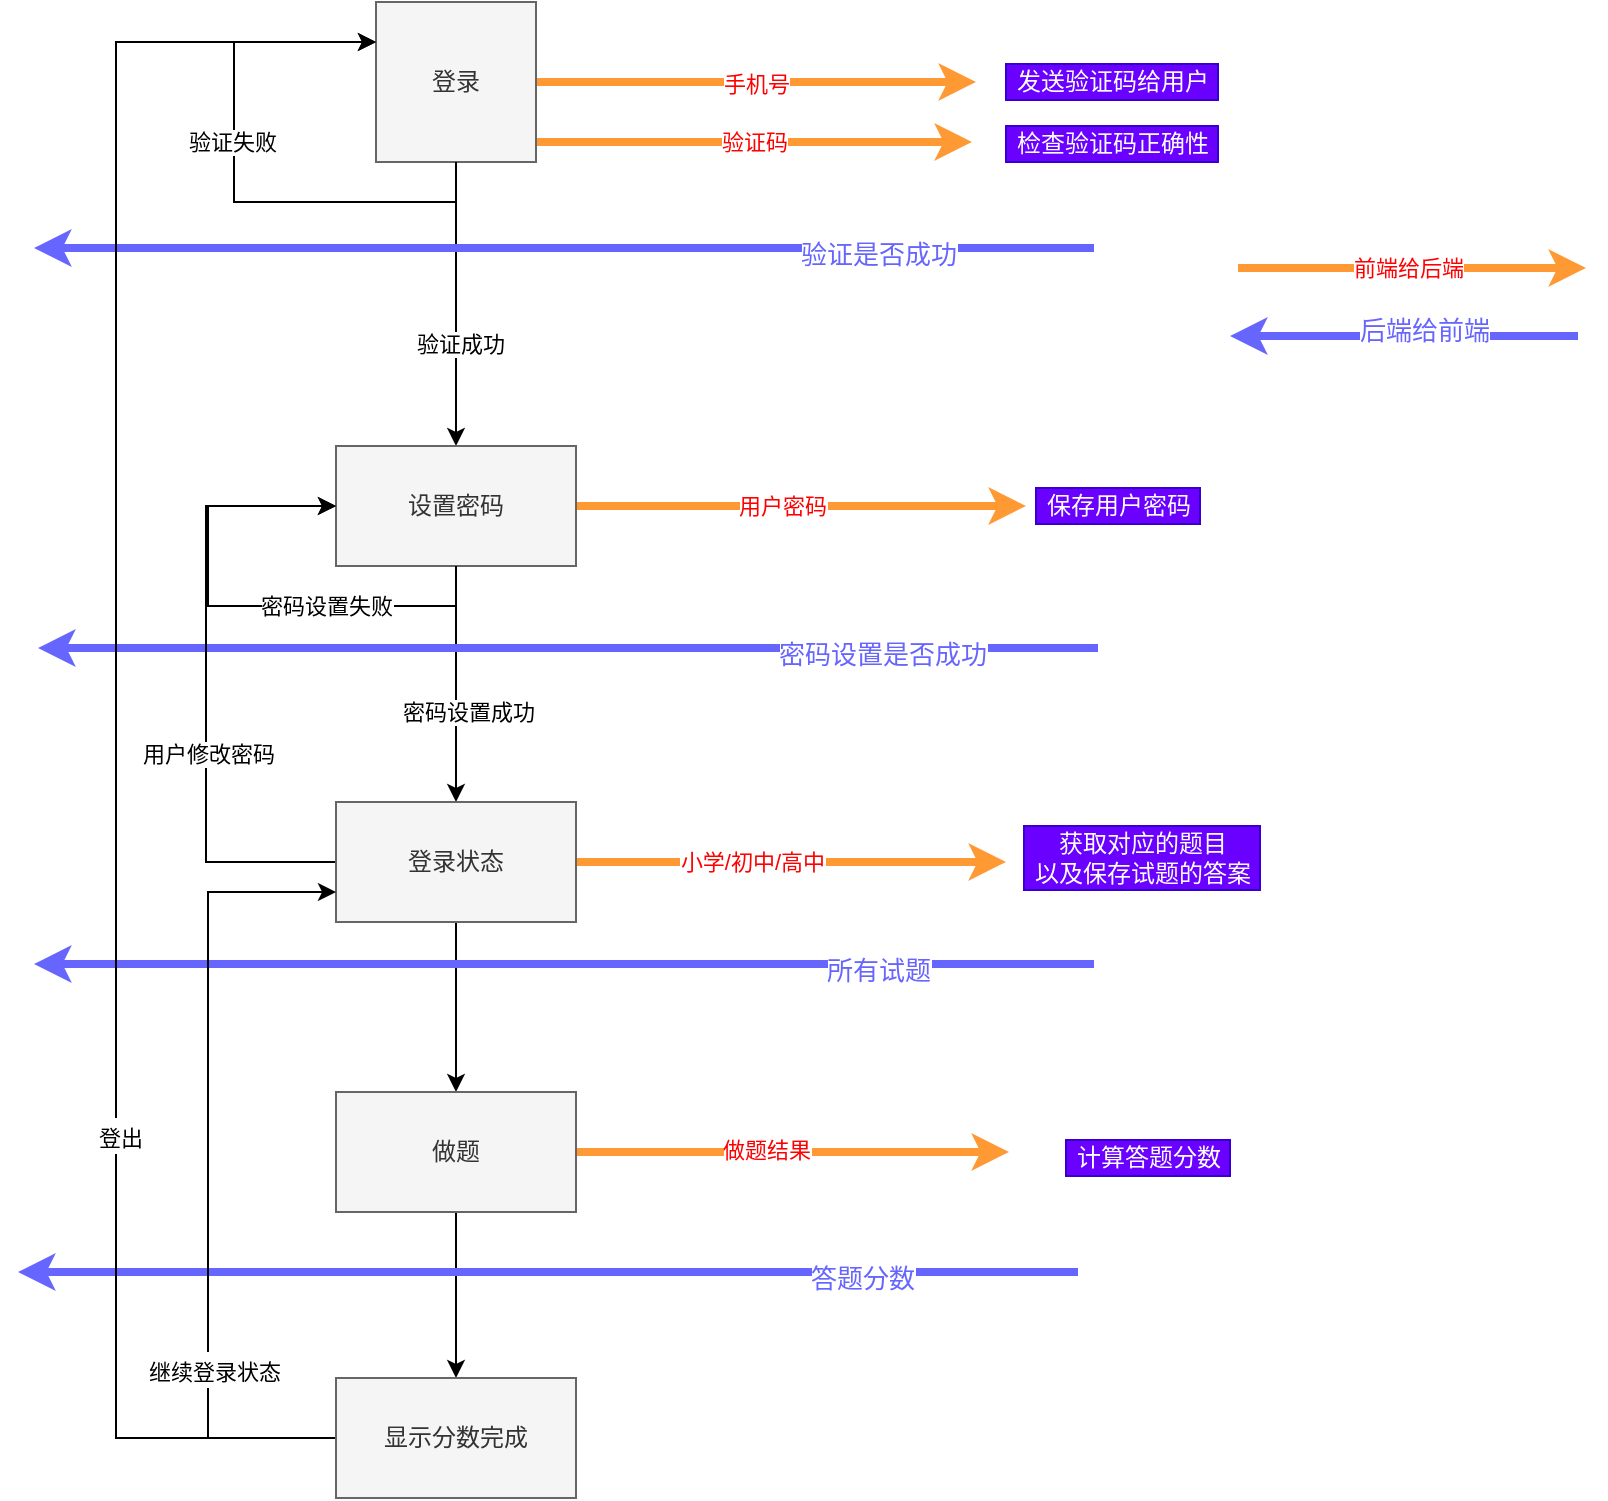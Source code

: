 <mxfile version="13.7.7" type="github">
  <diagram id="vcJ616cmpiNWVdmcBv0x" name="Page-1">
    <mxGraphModel dx="930" dy="789" grid="0" gridSize="10" guides="1" tooltips="1" connect="1" arrows="1" fold="1" page="1" pageScale="1" pageWidth="2339" pageHeight="3300" math="0" shadow="0">
      <root>
        <mxCell id="0" />
        <mxCell id="1" parent="0" />
        <mxCell id="_K4movWzCvrckxXmSMUi-10" style="edgeStyle=orthogonalEdgeStyle;rounded=0;orthogonalLoop=1;jettySize=auto;html=1;entryX=0.5;entryY=0;entryDx=0;entryDy=0;" parent="1" source="_K4movWzCvrckxXmSMUi-9" target="_K4movWzCvrckxXmSMUi-14" edge="1">
          <mxGeometry relative="1" as="geometry">
            <mxPoint x="373" y="312" as="targetPoint" />
          </mxGeometry>
        </mxCell>
        <mxCell id="_K4movWzCvrckxXmSMUi-23" value="验证成功" style="edgeLabel;html=1;align=center;verticalAlign=middle;resizable=0;points=[];" parent="_K4movWzCvrckxXmSMUi-10" vertex="1" connectable="0">
          <mxGeometry x="0.282" y="2" relative="1" as="geometry">
            <mxPoint as="offset" />
          </mxGeometry>
        </mxCell>
        <mxCell id="_K4movWzCvrckxXmSMUi-11" value="&lt;font color=&quot;#ff0000&quot;&gt;手机号&lt;/font&gt;" style="edgeStyle=orthogonalEdgeStyle;rounded=0;orthogonalLoop=1;jettySize=auto;html=1;strokeWidth=4;strokeColor=#FF9933;" parent="1" source="_K4movWzCvrckxXmSMUi-9" edge="1">
          <mxGeometry relative="1" as="geometry">
            <mxPoint x="627" y="199" as="targetPoint" />
          </mxGeometry>
        </mxCell>
        <mxCell id="_K4movWzCvrckxXmSMUi-13" value="&lt;font color=&quot;#ff0000&quot;&gt;验证码&lt;/font&gt;" style="edgeStyle=orthogonalEdgeStyle;rounded=0;orthogonalLoop=1;jettySize=auto;html=1;strokeWidth=4;strokeColor=#FF9933;" parent="1" source="_K4movWzCvrckxXmSMUi-9" edge="1">
          <mxGeometry relative="1" as="geometry">
            <mxPoint x="625" y="229" as="targetPoint" />
            <Array as="points">
              <mxPoint x="431" y="229" />
              <mxPoint x="431" y="229" />
            </Array>
          </mxGeometry>
        </mxCell>
        <mxCell id="_K4movWzCvrckxXmSMUi-9" value="登录" style="whiteSpace=wrap;html=1;aspect=fixed;fillColor=#f5f5f5;strokeColor=#666666;fontColor=#333333;" parent="1" vertex="1">
          <mxGeometry x="327" y="159" width="80" height="80" as="geometry" />
        </mxCell>
        <mxCell id="_K4movWzCvrckxXmSMUi-15" style="edgeStyle=orthogonalEdgeStyle;rounded=0;orthogonalLoop=1;jettySize=auto;html=1;strokeWidth=4;strokeColor=#FF9933;" parent="1" source="_K4movWzCvrckxXmSMUi-14" edge="1">
          <mxGeometry relative="1" as="geometry">
            <mxPoint x="652" y="411" as="targetPoint" />
          </mxGeometry>
        </mxCell>
        <mxCell id="_K4movWzCvrckxXmSMUi-16" value="&lt;font color=&quot;#ff0000&quot;&gt;用户密码&lt;/font&gt;" style="edgeLabel;html=1;align=center;verticalAlign=middle;resizable=0;points=[];" parent="_K4movWzCvrckxXmSMUi-15" vertex="1" connectable="0">
          <mxGeometry x="-0.3" y="-1" relative="1" as="geometry">
            <mxPoint x="24" y="-1" as="offset" />
          </mxGeometry>
        </mxCell>
        <mxCell id="_K4movWzCvrckxXmSMUi-30" style="edgeStyle=orthogonalEdgeStyle;rounded=0;orthogonalLoop=1;jettySize=auto;html=1;strokeColor=#000000;fillColor=#66B2FF;" parent="1" source="_K4movWzCvrckxXmSMUi-14" target="_K4movWzCvrckxXmSMUi-29" edge="1">
          <mxGeometry relative="1" as="geometry" />
        </mxCell>
        <mxCell id="_K4movWzCvrckxXmSMUi-31" value="密码设置成功" style="edgeLabel;html=1;align=center;verticalAlign=middle;resizable=0;points=[];" parent="_K4movWzCvrckxXmSMUi-30" vertex="1" connectable="0">
          <mxGeometry x="0.237" y="6" relative="1" as="geometry">
            <mxPoint as="offset" />
          </mxGeometry>
        </mxCell>
        <mxCell id="_K4movWzCvrckxXmSMUi-14" value="设置密码" style="whiteSpace=wrap;html=1;fillColor=#f5f5f5;strokeColor=#666666;fontColor=#333333;" parent="1" vertex="1">
          <mxGeometry x="307" y="381" width="120" height="60" as="geometry" />
        </mxCell>
        <mxCell id="_K4movWzCvrckxXmSMUi-17" value="发送验证码给用户" style="text;html=1;align=center;verticalAlign=middle;resizable=0;points=[];autosize=1;fillColor=#6a00ff;strokeColor=#3700CC;fontColor=#ffffff;" parent="1" vertex="1">
          <mxGeometry x="642" y="190" width="106" height="18" as="geometry" />
        </mxCell>
        <mxCell id="_K4movWzCvrckxXmSMUi-18" value="检查验证码正确性" style="text;html=1;align=center;verticalAlign=middle;resizable=0;points=[];autosize=1;fillColor=#6a00ff;strokeColor=#3700CC;fontColor=#ffffff;" parent="1" vertex="1">
          <mxGeometry x="642" y="221" width="106" height="18" as="geometry" />
        </mxCell>
        <mxCell id="_K4movWzCvrckxXmSMUi-19" value="" style="endArrow=classic;html=1;fillColor=#66B2FF;strokeColor=#6666FF;strokeWidth=4;" parent="1" edge="1">
          <mxGeometry width="50" height="50" relative="1" as="geometry">
            <mxPoint x="686" y="282" as="sourcePoint" />
            <mxPoint x="156" y="282" as="targetPoint" />
          </mxGeometry>
        </mxCell>
        <mxCell id="_K4movWzCvrckxXmSMUi-20" value="&lt;font style=&quot;font-size: 13px&quot; color=&quot;#6666ff&quot;&gt;验证是否成功&lt;/font&gt;" style="edgeLabel;html=1;align=center;verticalAlign=middle;resizable=0;points=[];" parent="_K4movWzCvrckxXmSMUi-19" vertex="1" connectable="0">
          <mxGeometry x="-0.593" y="3" relative="1" as="geometry">
            <mxPoint as="offset" />
          </mxGeometry>
        </mxCell>
        <mxCell id="_K4movWzCvrckxXmSMUi-21" style="edgeStyle=orthogonalEdgeStyle;rounded=0;orthogonalLoop=1;jettySize=auto;html=1;entryX=0;entryY=0.25;entryDx=0;entryDy=0;strokeColor=#000000;fillColor=#66B2FF;" parent="1" source="_K4movWzCvrckxXmSMUi-9" target="_K4movWzCvrckxXmSMUi-9" edge="1">
          <mxGeometry relative="1" as="geometry">
            <Array as="points">
              <mxPoint x="367" y="259" />
              <mxPoint x="256" y="259" />
              <mxPoint x="256" y="179" />
            </Array>
          </mxGeometry>
        </mxCell>
        <mxCell id="_K4movWzCvrckxXmSMUi-22" value="验证失败" style="edgeLabel;html=1;align=center;verticalAlign=middle;resizable=0;points=[];" parent="_K4movWzCvrckxXmSMUi-21" vertex="1" connectable="0">
          <mxGeometry x="0.142" y="1" relative="1" as="geometry">
            <mxPoint as="offset" />
          </mxGeometry>
        </mxCell>
        <mxCell id="_K4movWzCvrckxXmSMUi-24" style="edgeStyle=orthogonalEdgeStyle;rounded=0;orthogonalLoop=1;jettySize=auto;html=1;entryX=0;entryY=0.5;entryDx=0;entryDy=0;strokeColor=#000000;fillColor=#66B2FF;" parent="1" source="_K4movWzCvrckxXmSMUi-14" target="_K4movWzCvrckxXmSMUi-14" edge="1">
          <mxGeometry relative="1" as="geometry">
            <Array as="points">
              <mxPoint x="367" y="461" />
              <mxPoint x="243" y="461" />
              <mxPoint x="243" y="411" />
            </Array>
          </mxGeometry>
        </mxCell>
        <mxCell id="_K4movWzCvrckxXmSMUi-25" value="密码设置失败" style="edgeLabel;html=1;align=center;verticalAlign=middle;resizable=0;points=[];" parent="_K4movWzCvrckxXmSMUi-24" vertex="1" connectable="0">
          <mxGeometry x="0.127" y="3" relative="1" as="geometry">
            <mxPoint x="62" y="1" as="offset" />
          </mxGeometry>
        </mxCell>
        <mxCell id="_K4movWzCvrckxXmSMUi-26" value="" style="endArrow=classic;html=1;fillColor=#66B2FF;strokeColor=#6666FF;strokeWidth=4;" parent="1" edge="1">
          <mxGeometry width="50" height="50" relative="1" as="geometry">
            <mxPoint x="688" y="482" as="sourcePoint" />
            <mxPoint x="158" y="482" as="targetPoint" />
          </mxGeometry>
        </mxCell>
        <mxCell id="_K4movWzCvrckxXmSMUi-27" value="&lt;font style=&quot;font-size: 13px&quot; color=&quot;#6666ff&quot;&gt;密码设置是否成功&lt;/font&gt;" style="edgeLabel;html=1;align=center;verticalAlign=middle;resizable=0;points=[];" parent="_K4movWzCvrckxXmSMUi-26" vertex="1" connectable="0">
          <mxGeometry x="-0.593" y="3" relative="1" as="geometry">
            <mxPoint as="offset" />
          </mxGeometry>
        </mxCell>
        <mxCell id="_K4movWzCvrckxXmSMUi-32" style="edgeStyle=orthogonalEdgeStyle;rounded=0;orthogonalLoop=1;jettySize=auto;html=1;entryX=0;entryY=0.5;entryDx=0;entryDy=0;strokeColor=#000000;fillColor=#66B2FF;" parent="1" source="_K4movWzCvrckxXmSMUi-29" target="_K4movWzCvrckxXmSMUi-14" edge="1">
          <mxGeometry relative="1" as="geometry">
            <Array as="points">
              <mxPoint x="242" y="589" />
              <mxPoint x="242" y="411" />
            </Array>
          </mxGeometry>
        </mxCell>
        <mxCell id="_K4movWzCvrckxXmSMUi-33" value="用户修改密码" style="edgeLabel;html=1;align=center;verticalAlign=middle;resizable=0;points=[];" parent="_K4movWzCvrckxXmSMUi-32" vertex="1" connectable="0">
          <mxGeometry x="-0.227" y="-1" relative="1" as="geometry">
            <mxPoint as="offset" />
          </mxGeometry>
        </mxCell>
        <mxCell id="_K4movWzCvrckxXmSMUi-34" style="edgeStyle=orthogonalEdgeStyle;rounded=0;orthogonalLoop=1;jettySize=auto;html=1;strokeColor=#FF9933;strokeWidth=4;fillColor=#66B2FF;" parent="1" source="_K4movWzCvrckxXmSMUi-29" edge="1">
          <mxGeometry relative="1" as="geometry">
            <mxPoint x="642" y="589" as="targetPoint" />
          </mxGeometry>
        </mxCell>
        <mxCell id="_K4movWzCvrckxXmSMUi-35" value="&lt;font color=&quot;#ff0000&quot;&gt;小学/初中/高中&lt;/font&gt;" style="edgeLabel;html=1;align=center;verticalAlign=middle;resizable=0;points=[];" parent="_K4movWzCvrckxXmSMUi-34" vertex="1" connectable="0">
          <mxGeometry x="-0.182" y="1" relative="1" as="geometry">
            <mxPoint y="1" as="offset" />
          </mxGeometry>
        </mxCell>
        <mxCell id="vigppPBALEysMJNteH---3" style="edgeStyle=orthogonalEdgeStyle;rounded=0;orthogonalLoop=1;jettySize=auto;html=1;fontSize=15;" edge="1" parent="1" source="_K4movWzCvrckxXmSMUi-29" target="vigppPBALEysMJNteH---4">
          <mxGeometry relative="1" as="geometry">
            <mxPoint x="367" y="695" as="targetPoint" />
          </mxGeometry>
        </mxCell>
        <mxCell id="_K4movWzCvrckxXmSMUi-29" value="登录状态" style="whiteSpace=wrap;html=1;fillColor=#f5f5f5;strokeColor=#666666;fontColor=#333333;" parent="1" vertex="1">
          <mxGeometry x="307" y="559" width="120" height="60" as="geometry" />
        </mxCell>
        <mxCell id="_K4movWzCvrckxXmSMUi-36" value="保存用户密码" style="text;html=1;align=center;verticalAlign=middle;resizable=0;points=[];autosize=1;fillColor=#6a00ff;strokeColor=#3700CC;fontColor=#ffffff;" parent="1" vertex="1">
          <mxGeometry x="657" y="402" width="82" height="18" as="geometry" />
        </mxCell>
        <mxCell id="_K4movWzCvrckxXmSMUi-37" value="获取对应的题目&lt;br&gt;以及保存试题的答案" style="text;html=1;align=center;verticalAlign=middle;resizable=0;points=[];autosize=1;fillColor=#6a00ff;strokeColor=#3700CC;fontColor=#ffffff;" parent="1" vertex="1">
          <mxGeometry x="651" y="571" width="118" height="32" as="geometry" />
        </mxCell>
        <mxCell id="vigppPBALEysMJNteH---1" value="" style="endArrow=classic;html=1;fillColor=#66B2FF;strokeColor=#6666FF;strokeWidth=4;fontSize=15;" edge="1" parent="1">
          <mxGeometry width="50" height="50" relative="1" as="geometry">
            <mxPoint x="686" y="640" as="sourcePoint" />
            <mxPoint x="156" y="640" as="targetPoint" />
          </mxGeometry>
        </mxCell>
        <mxCell id="vigppPBALEysMJNteH---2" value="&lt;font style=&quot;font-size: 13px&quot; color=&quot;#6666ff&quot;&gt;所有试题&lt;/font&gt;" style="edgeLabel;html=1;align=center;verticalAlign=middle;resizable=0;points=[];" vertex="1" connectable="0" parent="vigppPBALEysMJNteH---1">
          <mxGeometry x="-0.593" y="3" relative="1" as="geometry">
            <mxPoint as="offset" />
          </mxGeometry>
        </mxCell>
        <mxCell id="vigppPBALEysMJNteH---6" style="edgeStyle=orthogonalEdgeStyle;rounded=0;orthogonalLoop=1;jettySize=auto;html=1;fontSize=15;strokeWidth=4;strokeColor=#FF9933;" edge="1" parent="1" source="vigppPBALEysMJNteH---4">
          <mxGeometry relative="1" as="geometry">
            <mxPoint x="643.5" y="734" as="targetPoint" />
          </mxGeometry>
        </mxCell>
        <mxCell id="vigppPBALEysMJNteH---7" value="&lt;font style=&quot;font-size: 11px&quot; color=&quot;#ff0000&quot;&gt;做题结果&lt;/font&gt;" style="edgeLabel;html=1;align=center;verticalAlign=middle;resizable=0;points=[];fontSize=15;" vertex="1" connectable="0" parent="vigppPBALEysMJNteH---6">
          <mxGeometry x="-0.113" y="-3" relative="1" as="geometry">
            <mxPoint x="-1" y="-6" as="offset" />
          </mxGeometry>
        </mxCell>
        <mxCell id="vigppPBALEysMJNteH---11" style="edgeStyle=orthogonalEdgeStyle;rounded=0;orthogonalLoop=1;jettySize=auto;html=1;fontSize=15;entryX=0.5;entryY=0;entryDx=0;entryDy=0;" edge="1" parent="1" source="vigppPBALEysMJNteH---4" target="vigppPBALEysMJNteH---12">
          <mxGeometry relative="1" as="geometry">
            <mxPoint x="367" y="841.5" as="targetPoint" />
          </mxGeometry>
        </mxCell>
        <mxCell id="vigppPBALEysMJNteH---4" value="做题" style="whiteSpace=wrap;html=1;fillColor=#f5f5f5;strokeColor=#666666;fontColor=#333333;" vertex="1" parent="1">
          <mxGeometry x="307" y="704" width="120" height="60" as="geometry" />
        </mxCell>
        <mxCell id="vigppPBALEysMJNteH---8" value="计算答题分数" style="text;html=1;align=center;verticalAlign=middle;resizable=0;points=[];autosize=1;fillColor=#6a00ff;strokeColor=#3700CC;fontColor=#ffffff;" vertex="1" parent="1">
          <mxGeometry x="672" y="728" width="82" height="18" as="geometry" />
        </mxCell>
        <mxCell id="vigppPBALEysMJNteH---9" value="" style="endArrow=classic;html=1;fillColor=#66B2FF;strokeColor=#6666FF;strokeWidth=4;fontSize=15;" edge="1" parent="1">
          <mxGeometry width="50" height="50" relative="1" as="geometry">
            <mxPoint x="678" y="794" as="sourcePoint" />
            <mxPoint x="148" y="794" as="targetPoint" />
          </mxGeometry>
        </mxCell>
        <mxCell id="vigppPBALEysMJNteH---10" value="&lt;font style=&quot;font-size: 13px&quot; color=&quot;#6666ff&quot;&gt;答题分数&lt;/font&gt;" style="edgeLabel;html=1;align=center;verticalAlign=middle;resizable=0;points=[];" vertex="1" connectable="0" parent="vigppPBALEysMJNteH---9">
          <mxGeometry x="-0.593" y="3" relative="1" as="geometry">
            <mxPoint as="offset" />
          </mxGeometry>
        </mxCell>
        <mxCell id="vigppPBALEysMJNteH---13" style="edgeStyle=orthogonalEdgeStyle;rounded=0;orthogonalLoop=1;jettySize=auto;html=1;entryX=0;entryY=0.75;entryDx=0;entryDy=0;fontSize=15;" edge="1" parent="1" source="vigppPBALEysMJNteH---12" target="_K4movWzCvrckxXmSMUi-29">
          <mxGeometry relative="1" as="geometry">
            <Array as="points">
              <mxPoint x="243" y="877" />
              <mxPoint x="243" y="604" />
            </Array>
          </mxGeometry>
        </mxCell>
        <mxCell id="vigppPBALEysMJNteH---14" value="&lt;font style=&quot;font-size: 11px&quot;&gt;继续登录状态&lt;/font&gt;" style="edgeLabel;html=1;align=center;verticalAlign=middle;resizable=0;points=[];fontSize=15;" vertex="1" connectable="0" parent="vigppPBALEysMJNteH---13">
          <mxGeometry x="-0.183" y="-5" relative="1" as="geometry">
            <mxPoint x="-2" y="64.33" as="offset" />
          </mxGeometry>
        </mxCell>
        <mxCell id="vigppPBALEysMJNteH---16" style="edgeStyle=orthogonalEdgeStyle;rounded=0;orthogonalLoop=1;jettySize=auto;html=1;fontSize=15;entryX=0;entryY=0.25;entryDx=0;entryDy=0;" edge="1" parent="1" source="vigppPBALEysMJNteH---12" target="_K4movWzCvrckxXmSMUi-9">
          <mxGeometry relative="1" as="geometry">
            <mxPoint x="201" y="314" as="targetPoint" />
            <Array as="points">
              <mxPoint x="197" y="877" />
              <mxPoint x="197" y="179" />
            </Array>
          </mxGeometry>
        </mxCell>
        <mxCell id="vigppPBALEysMJNteH---17" value="&lt;font style=&quot;font-size: 11px&quot;&gt;登出&lt;/font&gt;" style="edgeLabel;html=1;align=center;verticalAlign=middle;resizable=0;points=[];fontSize=15;" vertex="1" connectable="0" parent="vigppPBALEysMJNteH---16">
          <mxGeometry x="-0.441" y="-2" relative="1" as="geometry">
            <mxPoint as="offset" />
          </mxGeometry>
        </mxCell>
        <mxCell id="vigppPBALEysMJNteH---12" value="显示分数完成" style="whiteSpace=wrap;html=1;fillColor=#f5f5f5;strokeColor=#666666;fontColor=#333333;" vertex="1" parent="1">
          <mxGeometry x="307" y="847" width="120" height="60" as="geometry" />
        </mxCell>
        <mxCell id="vigppPBALEysMJNteH---20" style="edgeStyle=orthogonalEdgeStyle;rounded=0;orthogonalLoop=1;jettySize=auto;html=1;strokeWidth=4;strokeColor=#FF9933;" edge="1" parent="1">
          <mxGeometry relative="1" as="geometry">
            <mxPoint x="932" y="292" as="targetPoint" />
            <mxPoint x="758" y="292" as="sourcePoint" />
          </mxGeometry>
        </mxCell>
        <mxCell id="vigppPBALEysMJNteH---21" value="&lt;font color=&quot;#ff0000&quot;&gt;前端给后端&lt;/font&gt;" style="edgeLabel;html=1;align=center;verticalAlign=middle;resizable=0;points=[];" vertex="1" connectable="0" parent="vigppPBALEysMJNteH---20">
          <mxGeometry x="-0.3" y="-1" relative="1" as="geometry">
            <mxPoint x="24" y="-1" as="offset" />
          </mxGeometry>
        </mxCell>
        <mxCell id="vigppPBALEysMJNteH---22" value="" style="endArrow=classic;html=1;fillColor=#66B2FF;strokeColor=#6666FF;strokeWidth=4;fontSize=15;" edge="1" parent="1">
          <mxGeometry width="50" height="50" relative="1" as="geometry">
            <mxPoint x="928" y="326" as="sourcePoint" />
            <mxPoint x="754" y="326" as="targetPoint" />
          </mxGeometry>
        </mxCell>
        <mxCell id="vigppPBALEysMJNteH---23" value="&lt;font style=&quot;font-size: 13px&quot; color=&quot;#6666ff&quot;&gt;后端给前端&lt;/font&gt;" style="edgeLabel;html=1;align=center;verticalAlign=middle;resizable=0;points=[];" vertex="1" connectable="0" parent="vigppPBALEysMJNteH---22">
          <mxGeometry x="-0.593" y="3" relative="1" as="geometry">
            <mxPoint x="-42" y="-6" as="offset" />
          </mxGeometry>
        </mxCell>
      </root>
    </mxGraphModel>
  </diagram>
</mxfile>
